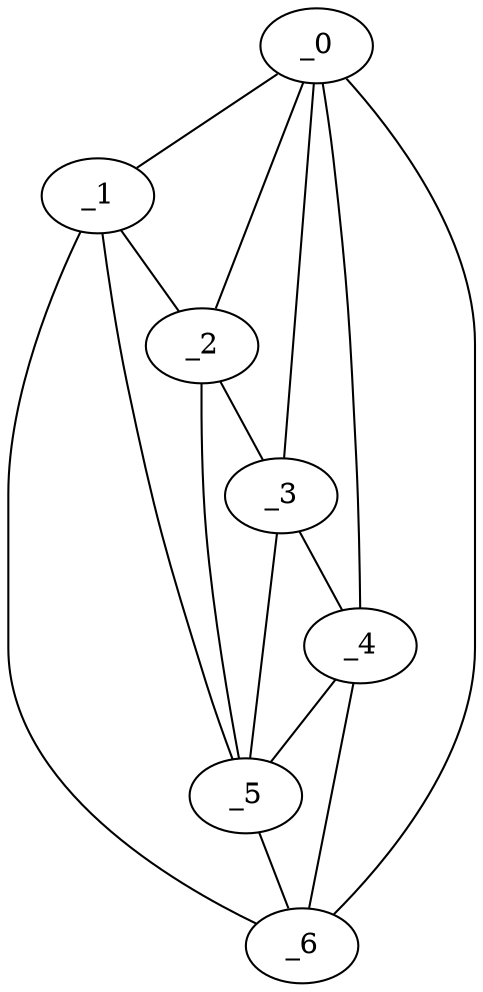 graph "obj83__170.gxl" {
	_0	 [x=56,
		y=6];
	_1	 [x=69,
		y=3];
	_0 -- _1	 [valence=1];
	_2	 [x=71,
		y=14];
	_0 -- _2	 [valence=1];
	_3	 [x=71,
		y=23];
	_0 -- _3	 [valence=2];
	_4	 [x=71,
		y=29];
	_0 -- _4	 [valence=1];
	_6	 [x=82,
		y=65];
	_0 -- _6	 [valence=1];
	_1 -- _2	 [valence=1];
	_5	 [x=74,
		y=29];
	_1 -- _5	 [valence=2];
	_1 -- _6	 [valence=1];
	_2 -- _3	 [valence=2];
	_2 -- _5	 [valence=2];
	_3 -- _4	 [valence=1];
	_3 -- _5	 [valence=1];
	_4 -- _5	 [valence=2];
	_4 -- _6	 [valence=2];
	_5 -- _6	 [valence=2];
}
